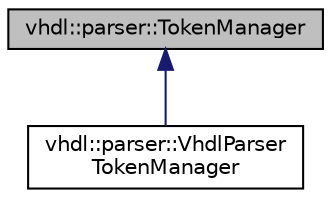 digraph "vhdl::parser::TokenManager"
{
 // INTERACTIVE_SVG=YES
 // LATEX_PDF_SIZE
  edge [fontname="Helvetica",fontsize="10",labelfontname="Helvetica",labelfontsize="10"];
  node [fontname="Helvetica",fontsize="10",shape=record];
  Node1 [label="vhdl::parser::TokenManager",height=0.2,width=0.4,color="black", fillcolor="grey75", style="filled", fontcolor="black",tooltip="An implementation for this interface is generated by JavaCCParser."];
  Node1 -> Node2 [dir="back",color="midnightblue",fontsize="10",style="solid",fontname="Helvetica"];
  Node2 [label="vhdl::parser::VhdlParser\lTokenManager",height=0.2,width=0.4,color="black", fillcolor="white", style="filled",URL="$d4/d48/classvhdl_1_1parser_1_1_vhdl_parser_token_manager.html",tooltip="Token Manager."];
}
